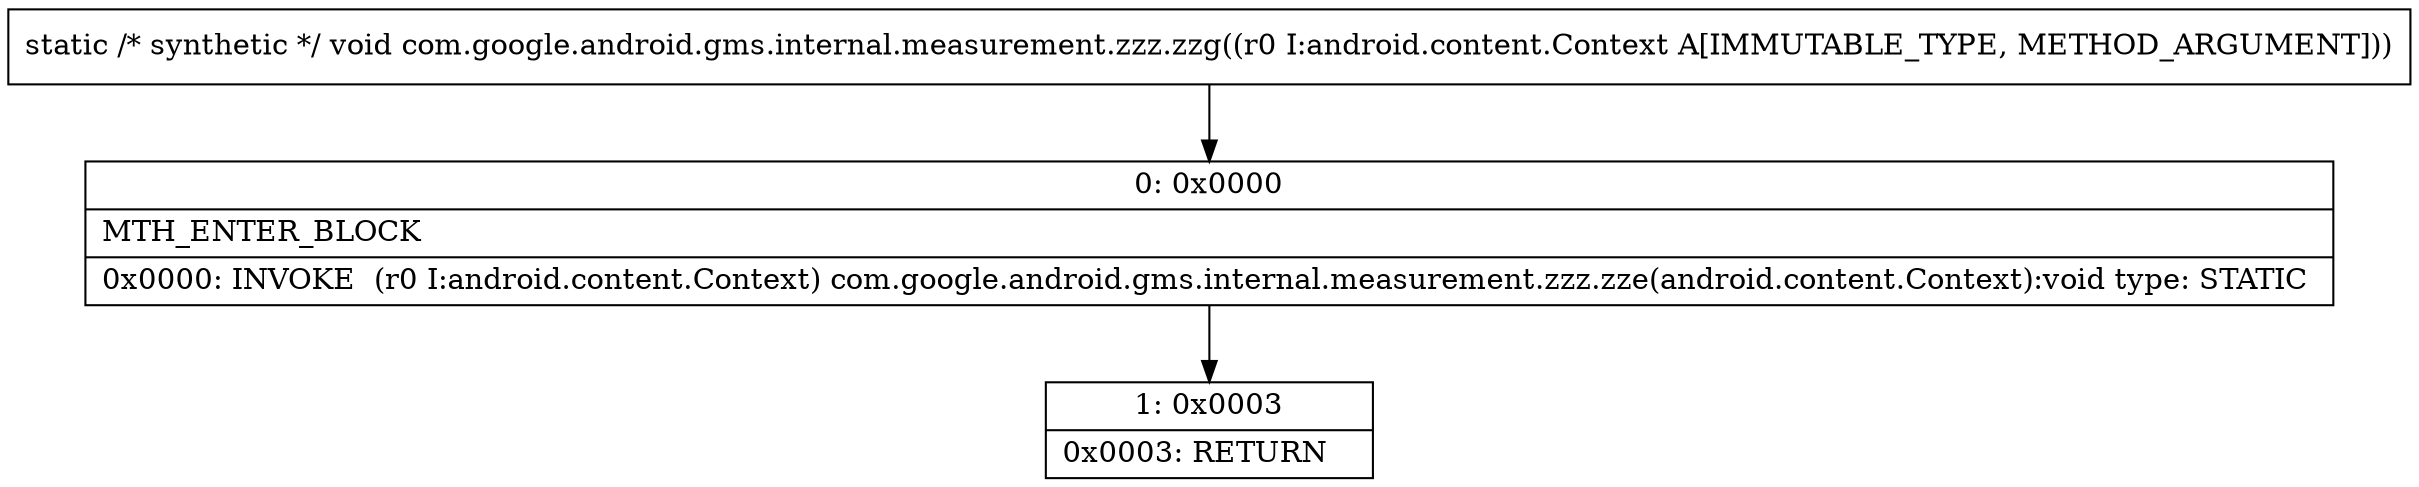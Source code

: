 digraph "CFG forcom.google.android.gms.internal.measurement.zzz.zzg(Landroid\/content\/Context;)V" {
Node_0 [shape=record,label="{0\:\ 0x0000|MTH_ENTER_BLOCK\l|0x0000: INVOKE  (r0 I:android.content.Context) com.google.android.gms.internal.measurement.zzz.zze(android.content.Context):void type: STATIC \l}"];
Node_1 [shape=record,label="{1\:\ 0x0003|0x0003: RETURN   \l}"];
MethodNode[shape=record,label="{static \/* synthetic *\/ void com.google.android.gms.internal.measurement.zzz.zzg((r0 I:android.content.Context A[IMMUTABLE_TYPE, METHOD_ARGUMENT])) }"];
MethodNode -> Node_0;
Node_0 -> Node_1;
}

